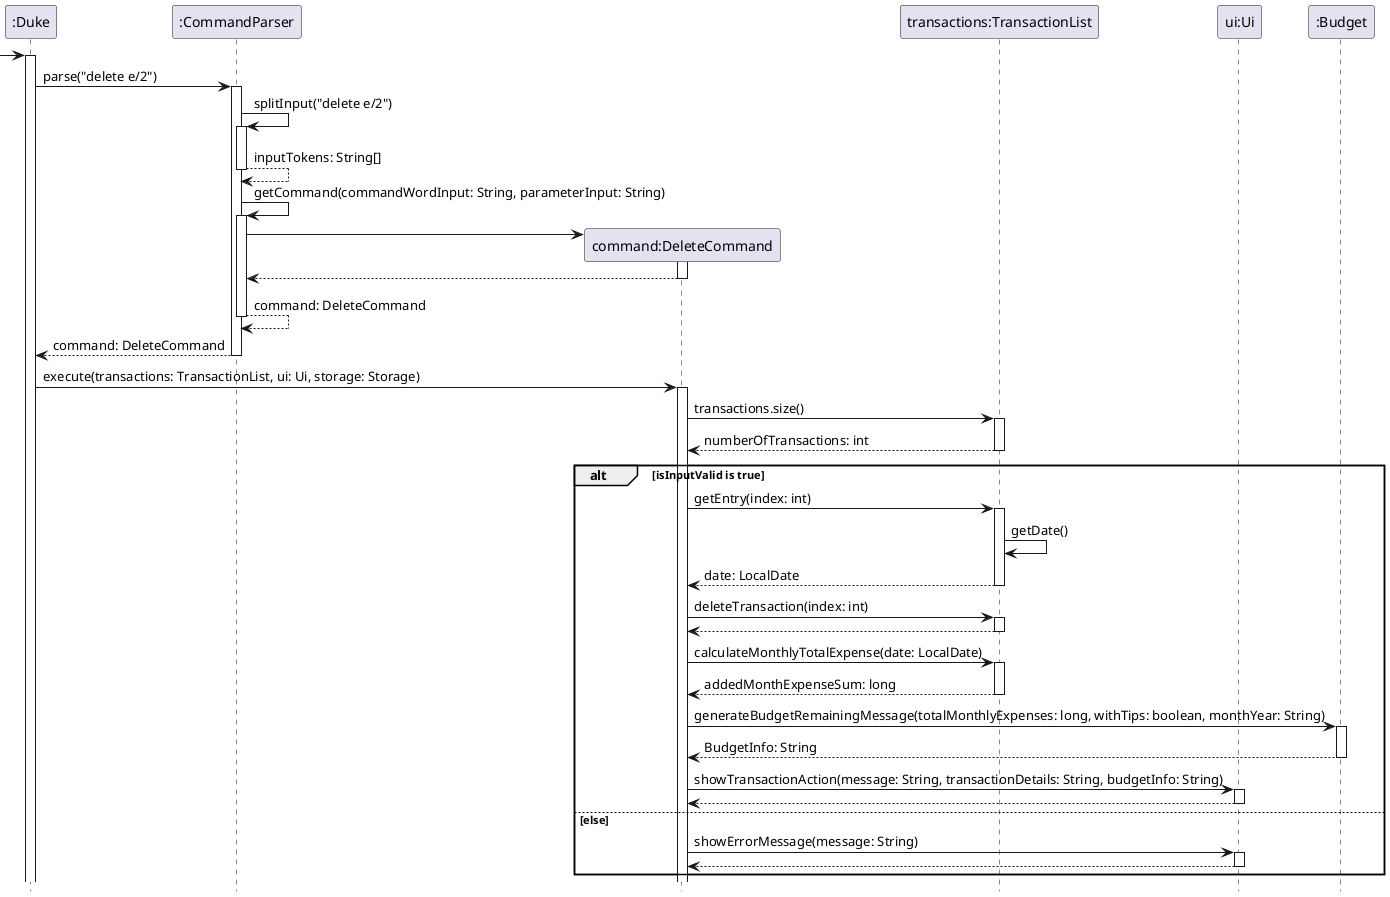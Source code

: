 @startuml
'https://plantuml.com/sequence-diagram

hide footbox

Participant ":Duke" as Duke
Participant ":CommandParser" as CommandParser
Participant "command:DeleteCommand" as DeleteCommand
Participant "transactions:TransactionList" as Transactions
Participant "ui:Ui" as Ui
Participant ":Budget" as Budget

-> Duke
activate Duke

Duke -> CommandParser:parse("delete e/2")
activate CommandParser

CommandParser -> CommandParser:splitInput("delete e/2")
activate CommandParser
return inputTokens: String[]

CommandParser -> CommandParser:getCommand(commandWordInput: String, parameterInput: String)
activate CommandParser

create DeleteCommand
CommandParser -> DeleteCommand
activate DeleteCommand
return

return command: DeleteCommand

return command: DeleteCommand
deactivate CommandParser

Duke -> DeleteCommand:execute(transactions: TransactionList, ui: Ui, storage: Storage)
activate DeleteCommand

DeleteCommand -> Transactions:transactions.size()
activate Transactions
return numberOfTransactions: int

alt isInputValid is true
    DeleteCommand -> Transactions:getEntry(index: int)
    activate Transactions
    Transactions -> Transactions:getDate()
    return date: LocalDate
    DeleteCommand -> Transactions:deleteTransaction(index: int)
    activate Transactions
    return
    DeleteCommand -> Transactions:calculateMonthlyTotalExpense(date: LocalDate)
    activate Transactions
    return addedMonthExpenseSum: long
    DeleteCommand -> Budget:generateBudgetRemainingMessage(totalMonthlyExpenses: long, withTips: boolean, monthYear: String)
    activate Budget
    return BudgetInfo: String
    DeleteCommand -> Ui:showTransactionAction(message: String, transactionDetails: String, budgetInfo: String)
    activate Ui
    return
else else
    DeleteCommand -> Ui:showErrorMessage(message: String)
    activate Ui
    return
end

@enduml